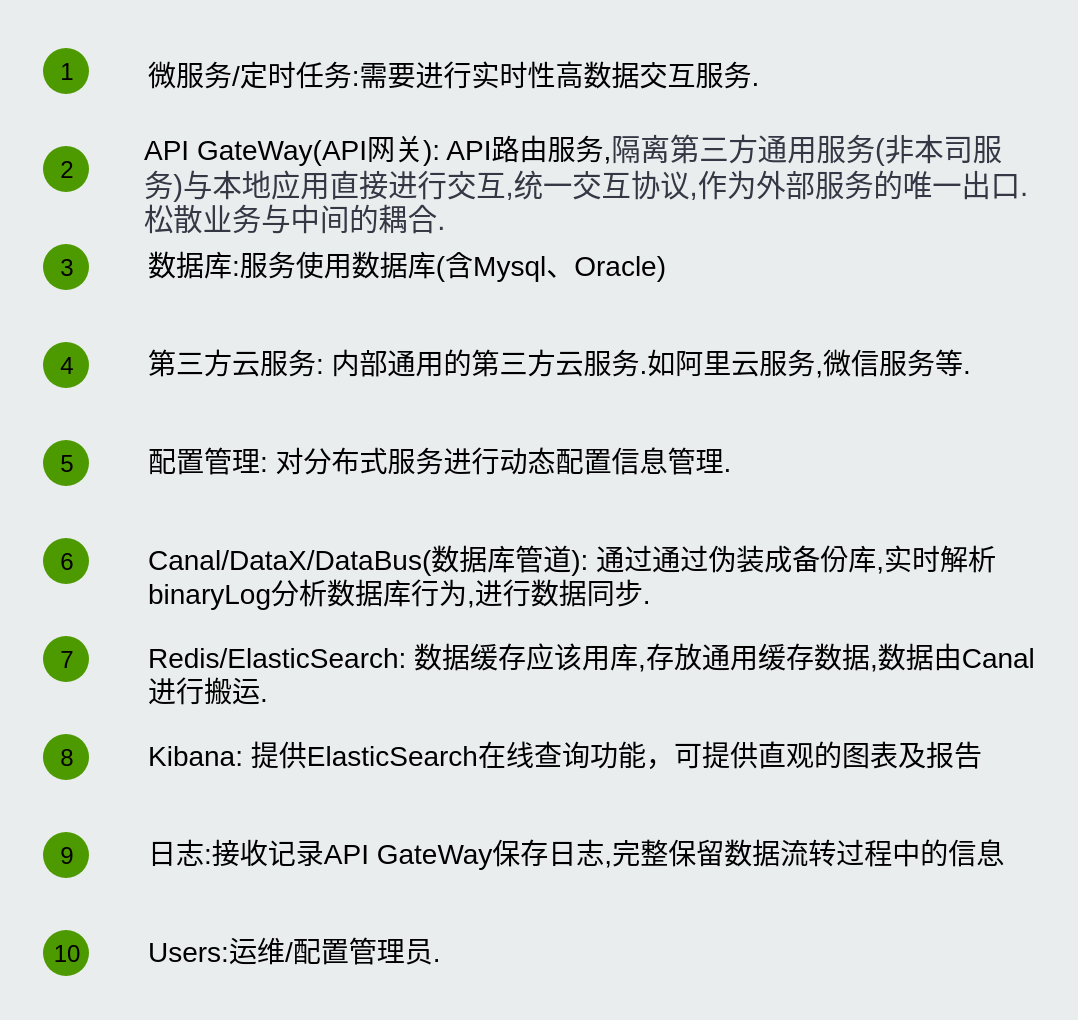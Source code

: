 <mxfile version="13.8.1" type="github">
  <diagram id="jqOhDni-oQEerBtIIdov" name="Page-1">
    <mxGraphModel dx="1422" dy="833" grid="1" gridSize="10" guides="1" tooltips="1" connect="1" arrows="1" fold="1" page="1" pageScale="1" pageWidth="827" pageHeight="1169" math="0" shadow="0">
      <root>
        <mxCell id="0" />
        <mxCell id="1" parent="0" />
        <mxCell id="2sxuf5Y_pAdE7AjlEddM-1" value="" style="rounded=0;whiteSpace=wrap;html=1;fillColor=#EAEDED;fontSize=22;fontColor=#FFFFFF;strokeColor=none;labelBackgroundColor=none;" vertex="1" parent="1">
          <mxGeometry x="144" y="50" width="539" height="510" as="geometry" />
        </mxCell>
        <mxCell id="2sxuf5Y_pAdE7AjlEddM-2" value="&lt;span&gt;微服务/定时任务:需要进行实时性高数据交互服务.&lt;/span&gt;" style="text;html=1;align=left;verticalAlign=top;spacingTop=-4;fontSize=14;labelBackgroundColor=none;whiteSpace=wrap;" vertex="1" parent="1">
          <mxGeometry x="215.5" y="77.25" width="449" height="32.5" as="geometry" />
        </mxCell>
        <mxCell id="2sxuf5Y_pAdE7AjlEddM-3" value="1" style="ellipse;whiteSpace=wrap;html=1;aspect=fixed;fillColor=#4D9900;strokeColor=none;labelBackgroundColor=none;" vertex="1" parent="1">
          <mxGeometry x="165.5" y="74" width="23" height="23" as="geometry" />
        </mxCell>
        <mxCell id="2sxuf5Y_pAdE7AjlEddM-4" value="&lt;span&gt;API GateWay(API网关): API路由服务,&lt;/span&gt;&lt;span id=&quot;docs-internal-guid-dd0a6776-7fff-c518-27d1-3884f40e37ec&quot;&gt;&lt;span style=&quot;font-size: 11pt ; font-family: &amp;#34;arial&amp;#34; ; color: rgb(53 , 55 , 68) ; background-color: transparent ; vertical-align: baseline&quot;&gt;隔离第三方通用服务(非本司服务)与本地应用直接进行交互,统一交互协议,作为外部服务的唯一出口.松散业务与中间的耦合.&amp;nbsp;&lt;/span&gt;&lt;/span&gt;&lt;span&gt;&lt;br&gt;&amp;nbsp;&lt;/span&gt;" style="text;html=1;align=left;verticalAlign=top;spacingTop=-4;fontSize=14;labelBackgroundColor=none;whiteSpace=wrap;" vertex="1" parent="1">
          <mxGeometry x="214" y="114" width="449" height="42" as="geometry" />
        </mxCell>
        <mxCell id="2sxuf5Y_pAdE7AjlEddM-5" value="2" style="ellipse;whiteSpace=wrap;html=1;aspect=fixed;fillColor=#4D9900;strokeColor=none;labelBackgroundColor=none;" vertex="1" parent="1">
          <mxGeometry x="165.5" y="123" width="23" height="23" as="geometry" />
        </mxCell>
        <mxCell id="2sxuf5Y_pAdE7AjlEddM-6" value="&lt;span&gt;数据库:服务使用数据库(含Mysql、Oracle)&lt;/span&gt;" style="text;html=1;align=left;verticalAlign=top;spacingTop=-4;fontSize=14;labelBackgroundColor=none;whiteSpace=wrap;" vertex="1" parent="1">
          <mxGeometry x="215.5" y="172" width="449" height="30" as="geometry" />
        </mxCell>
        <mxCell id="2sxuf5Y_pAdE7AjlEddM-7" value="3" style="ellipse;whiteSpace=wrap;html=1;aspect=fixed;fillColor=#4D9900;strokeColor=none;labelBackgroundColor=none;" vertex="1" parent="1">
          <mxGeometry x="165.5" y="172" width="23" height="23" as="geometry" />
        </mxCell>
        <mxCell id="2sxuf5Y_pAdE7AjlEddM-8" value="第三方云服务: 内部通用的第三方云服务.如阿里云服务,微信服务等." style="text;html=1;align=left;verticalAlign=top;spacingTop=-4;fontSize=14;labelBackgroundColor=none;whiteSpace=wrap;" vertex="1" parent="1">
          <mxGeometry x="215.5" y="221" width="449" height="30" as="geometry" />
        </mxCell>
        <mxCell id="2sxuf5Y_pAdE7AjlEddM-9" value="4" style="ellipse;whiteSpace=wrap;html=1;aspect=fixed;fillColor=#4D9900;strokeColor=none;labelBackgroundColor=none;" vertex="1" parent="1">
          <mxGeometry x="165.5" y="221" width="23" height="23" as="geometry" />
        </mxCell>
        <mxCell id="2sxuf5Y_pAdE7AjlEddM-10" value="&lt;span&gt;配置管理: 对分布式服务进行动态配置信息管理.&lt;/span&gt;" style="text;html=1;align=left;verticalAlign=top;spacingTop=-4;fontSize=14;labelBackgroundColor=none;whiteSpace=wrap;" vertex="1" parent="1">
          <mxGeometry x="215.5" y="270" width="449" height="30" as="geometry" />
        </mxCell>
        <mxCell id="2sxuf5Y_pAdE7AjlEddM-11" value="5" style="ellipse;whiteSpace=wrap;html=1;aspect=fixed;fillColor=#4D9900;strokeColor=none;labelBackgroundColor=none;" vertex="1" parent="1">
          <mxGeometry x="165.5" y="270" width="23" height="23" as="geometry" />
        </mxCell>
        <mxCell id="2sxuf5Y_pAdE7AjlEddM-12" value="&lt;span style=&quot;text-align: center&quot;&gt;&lt;font style=&quot;font-size: 14px&quot;&gt;Canal/DataX/DataBus&lt;/font&gt;&lt;/span&gt;&lt;span&gt;(数据库管道): 通过通过伪装成备份库,实时解析binaryLog分析数据库行为,进行数据同步.&lt;/span&gt;" style="text;html=1;align=left;verticalAlign=top;spacingTop=-4;fontSize=14;labelBackgroundColor=none;whiteSpace=wrap;" vertex="1" parent="1">
          <mxGeometry x="215.5" y="319" width="449" height="30" as="geometry" />
        </mxCell>
        <mxCell id="2sxuf5Y_pAdE7AjlEddM-13" value="6" style="ellipse;whiteSpace=wrap;html=1;aspect=fixed;fillColor=#4D9900;strokeColor=none;labelBackgroundColor=none;" vertex="1" parent="1">
          <mxGeometry x="165.5" y="319" width="23" height="23" as="geometry" />
        </mxCell>
        <mxCell id="2sxuf5Y_pAdE7AjlEddM-14" value="&lt;span&gt;Redis/ElasticSearch: 数据缓存应该用库,存放通用缓存数据,数据由Canal进行搬运.&lt;/span&gt;" style="text;html=1;align=left;verticalAlign=top;spacingTop=-4;fontSize=14;labelBackgroundColor=none;whiteSpace=wrap;" vertex="1" parent="1">
          <mxGeometry x="215.5" y="368" width="449" height="40" as="geometry" />
        </mxCell>
        <mxCell id="2sxuf5Y_pAdE7AjlEddM-15" value="7" style="ellipse;whiteSpace=wrap;html=1;aspect=fixed;fillColor=#4D9900;strokeColor=none;labelBackgroundColor=none;" vertex="1" parent="1">
          <mxGeometry x="165.5" y="368" width="23" height="23" as="geometry" />
        </mxCell>
        <mxCell id="2sxuf5Y_pAdE7AjlEddM-16" value="&lt;span&gt;Kibana: 提供ElasticSearch在线查询功能，可提供直观的图表及报告&lt;/span&gt;" style="text;html=1;align=left;verticalAlign=top;spacingTop=-4;fontSize=14;labelBackgroundColor=none;whiteSpace=wrap;" vertex="1" parent="1">
          <mxGeometry x="215.5" y="417" width="449" height="30" as="geometry" />
        </mxCell>
        <mxCell id="2sxuf5Y_pAdE7AjlEddM-17" value="8" style="ellipse;whiteSpace=wrap;html=1;aspect=fixed;fillColor=#4D9900;strokeColor=none;labelBackgroundColor=none;" vertex="1" parent="1">
          <mxGeometry x="165.5" y="417" width="23" height="23" as="geometry" />
        </mxCell>
        <mxCell id="2sxuf5Y_pAdE7AjlEddM-18" value="&lt;span&gt;日志:&lt;/span&gt;接收记录API GateWay保存日志,完整保留数据流转过程中的信息" style="text;html=1;align=left;verticalAlign=top;spacingTop=-4;fontSize=14;labelBackgroundColor=none;whiteSpace=wrap;" vertex="1" parent="1">
          <mxGeometry x="215.5" y="466" width="449" height="20" as="geometry" />
        </mxCell>
        <mxCell id="2sxuf5Y_pAdE7AjlEddM-19" value="9" style="ellipse;whiteSpace=wrap;html=1;aspect=fixed;fillColor=#4D9900;strokeColor=none;labelBackgroundColor=none;" vertex="1" parent="1">
          <mxGeometry x="165.5" y="466" width="23" height="23" as="geometry" />
        </mxCell>
        <mxCell id="2sxuf5Y_pAdE7AjlEddM-20" value="&lt;span&gt;Users:运维/配置管理员.&lt;/span&gt;" style="text;html=1;align=left;verticalAlign=top;spacingTop=-4;fontSize=14;labelBackgroundColor=none;whiteSpace=wrap;" vertex="1" parent="1">
          <mxGeometry x="215.5" y="515" width="449" height="20" as="geometry" />
        </mxCell>
        <mxCell id="2sxuf5Y_pAdE7AjlEddM-21" value="10" style="ellipse;whiteSpace=wrap;html=1;aspect=fixed;fillColor=#4D9900;strokeColor=none;labelBackgroundColor=none;" vertex="1" parent="1">
          <mxGeometry x="165.5" y="515" width="23" height="23" as="geometry" />
        </mxCell>
      </root>
    </mxGraphModel>
  </diagram>
</mxfile>
